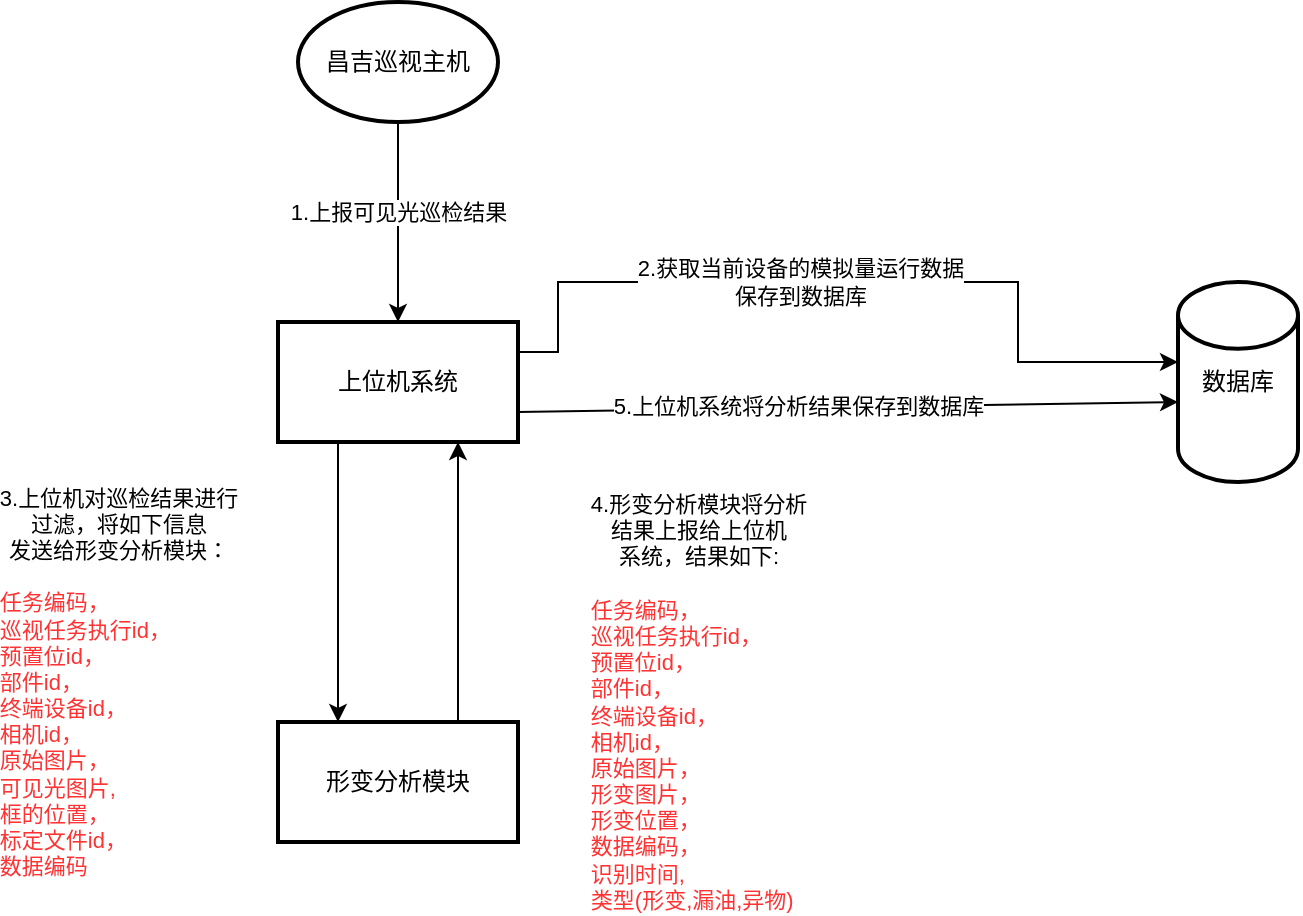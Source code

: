 <mxfile version="17.4.5" type="github">
  <diagram id="UuuZ4-HdQKZMtrYlUDtB" name="Page-1">
    <mxGraphModel dx="951" dy="529" grid="1" gridSize="10" guides="1" tooltips="1" connect="1" arrows="1" fold="1" page="1" pageScale="1" pageWidth="827" pageHeight="1169" math="0" shadow="0">
      <root>
        <mxCell id="0" />
        <mxCell id="1" parent="0" />
        <mxCell id="fGFA6BrNCQIEQ8YfSRlI-1" value="" style="edgeStyle=orthogonalEdgeStyle;rounded=0;orthogonalLoop=1;jettySize=auto;html=1;" parent="1" source="fGFA6BrNCQIEQ8YfSRlI-3" target="fGFA6BrNCQIEQ8YfSRlI-10" edge="1">
          <mxGeometry relative="1" as="geometry" />
        </mxCell>
        <mxCell id="fGFA6BrNCQIEQ8YfSRlI-2" value="1.上报可见光巡检结果" style="edgeLabel;html=1;align=center;verticalAlign=middle;resizable=0;points=[];" parent="fGFA6BrNCQIEQ8YfSRlI-1" vertex="1" connectable="0">
          <mxGeometry x="-0.1" relative="1" as="geometry">
            <mxPoint as="offset" />
          </mxGeometry>
        </mxCell>
        <mxCell id="fGFA6BrNCQIEQ8YfSRlI-3" value="昌吉巡视主机" style="strokeWidth=2;html=1;shape=mxgraph.flowchart.start_1;whiteSpace=wrap;" parent="1" vertex="1">
          <mxGeometry x="230" y="130" width="100" height="60" as="geometry" />
        </mxCell>
        <mxCell id="fGFA6BrNCQIEQ8YfSRlI-4" value="" style="edgeStyle=orthogonalEdgeStyle;rounded=0;orthogonalLoop=1;jettySize=auto;html=1;exitX=0.25;exitY=1;exitDx=0;exitDy=0;entryX=0.25;entryY=0;entryDx=0;entryDy=0;" parent="1" source="fGFA6BrNCQIEQ8YfSRlI-10" target="fGFA6BrNCQIEQ8YfSRlI-13" edge="1">
          <mxGeometry relative="1" as="geometry" />
        </mxCell>
        <mxCell id="fGFA6BrNCQIEQ8YfSRlI-5" value="3.上位机对巡检结果进行&lt;br&gt;过滤，将如下信息&lt;br&gt;发送给形变分析模块：&lt;br&gt;&lt;br&gt;&lt;span style=&quot;color: rgb(255 , 51 , 51)&quot;&gt;&lt;div style=&quot;text-align: left&quot;&gt;任务编码，&lt;/div&gt;&lt;div style=&quot;text-align: left&quot;&gt;巡视任务执行id，&lt;/div&gt;&lt;/span&gt;&lt;span style=&quot;color: rgb(255 , 51 , 51)&quot;&gt;&lt;div style=&quot;text-align: left&quot;&gt;预置位id，&lt;/div&gt;&lt;div style=&quot;text-align: left&quot;&gt;部件id，&lt;/div&gt;&lt;/span&gt;&lt;span style=&quot;color: rgb(255 , 51 , 51)&quot;&gt;&lt;div style=&quot;text-align: left&quot;&gt;终端设备id，&lt;/div&gt;&lt;/span&gt;&lt;span style=&quot;color: rgb(255 , 51 , 51)&quot;&gt;&lt;div style=&quot;text-align: left&quot;&gt;相机id，&lt;/div&gt;&lt;div style=&quot;text-align: left&quot;&gt;原始图片，&lt;/div&gt;&lt;div style=&quot;text-align: left&quot;&gt;可见光图片,&lt;/div&gt;&lt;/span&gt;&lt;span style=&quot;color: rgb(255 , 51 , 51)&quot;&gt;&lt;div style=&quot;text-align: left&quot;&gt;框的位置，&lt;/div&gt;&lt;div style=&quot;text-align: left&quot;&gt;标定文件id，&lt;/div&gt;&lt;/span&gt;&lt;span style=&quot;color: rgb(255 , 51 , 51)&quot;&gt;&lt;div style=&quot;text-align: left&quot;&gt;数据编码&lt;/div&gt;&lt;/span&gt;" style="edgeLabel;html=1;align=center;verticalAlign=middle;resizable=0;points=[];" parent="fGFA6BrNCQIEQ8YfSRlI-4" vertex="1" connectable="0">
          <mxGeometry x="-0.071" relative="1" as="geometry">
            <mxPoint x="-110" y="55" as="offset" />
          </mxGeometry>
        </mxCell>
        <mxCell id="fGFA6BrNCQIEQ8YfSRlI-6" style="edgeStyle=orthogonalEdgeStyle;rounded=0;orthogonalLoop=1;jettySize=auto;html=1;exitX=1;exitY=0.25;exitDx=0;exitDy=0;" parent="1" source="fGFA6BrNCQIEQ8YfSRlI-10" target="fGFA6BrNCQIEQ8YfSRlI-14" edge="1">
          <mxGeometry relative="1" as="geometry">
            <Array as="points">
              <mxPoint x="360" y="305" />
              <mxPoint x="360" y="270" />
              <mxPoint x="590" y="270" />
              <mxPoint x="590" y="310" />
            </Array>
          </mxGeometry>
        </mxCell>
        <mxCell id="fGFA6BrNCQIEQ8YfSRlI-7" value="2.获取当前设备的模拟量运行数据&lt;br&gt;保存到数据库" style="edgeLabel;html=1;align=center;verticalAlign=middle;resizable=0;points=[];" parent="fGFA6BrNCQIEQ8YfSRlI-6" vertex="1" connectable="0">
          <mxGeometry x="-0.074" y="-1" relative="1" as="geometry">
            <mxPoint x="-12" y="-1" as="offset" />
          </mxGeometry>
        </mxCell>
        <mxCell id="fGFA6BrNCQIEQ8YfSRlI-8" style="rounded=0;orthogonalLoop=1;jettySize=auto;html=1;exitX=1;exitY=0.75;exitDx=0;exitDy=0;entryX=0;entryY=0.6;entryDx=0;entryDy=0;entryPerimeter=0;" parent="1" source="fGFA6BrNCQIEQ8YfSRlI-10" target="fGFA6BrNCQIEQ8YfSRlI-14" edge="1">
          <mxGeometry relative="1" as="geometry" />
        </mxCell>
        <mxCell id="fGFA6BrNCQIEQ8YfSRlI-9" value="5.上位机系统将分析结果保存到数据库" style="edgeLabel;html=1;align=center;verticalAlign=middle;resizable=0;points=[];" parent="fGFA6BrNCQIEQ8YfSRlI-8" vertex="1" connectable="0">
          <mxGeometry x="-0.297" y="1" relative="1" as="geometry">
            <mxPoint x="24" as="offset" />
          </mxGeometry>
        </mxCell>
        <mxCell id="fGFA6BrNCQIEQ8YfSRlI-10" value="上位机系统" style="whiteSpace=wrap;html=1;strokeWidth=2;" parent="1" vertex="1">
          <mxGeometry x="220" y="290" width="120" height="60" as="geometry" />
        </mxCell>
        <mxCell id="fGFA6BrNCQIEQ8YfSRlI-11" style="edgeStyle=orthogonalEdgeStyle;rounded=0;orthogonalLoop=1;jettySize=auto;html=1;exitX=0.75;exitY=0;exitDx=0;exitDy=0;entryX=0.75;entryY=1;entryDx=0;entryDy=0;" parent="1" source="fGFA6BrNCQIEQ8YfSRlI-13" target="fGFA6BrNCQIEQ8YfSRlI-10" edge="1">
          <mxGeometry relative="1" as="geometry" />
        </mxCell>
        <mxCell id="fGFA6BrNCQIEQ8YfSRlI-12" value="4.形变分析模块将分析&lt;br&gt;结果上报给上位机&lt;br&gt;系统，结果如下:&lt;br&gt;&lt;br&gt;&lt;span style=&quot;color: rgb(255 , 51 , 51)&quot;&gt;&lt;div style=&quot;text-align: left&quot;&gt;任务编码，&lt;/div&gt;&lt;div style=&quot;text-align: left&quot;&gt;巡视任务执行id，&lt;/div&gt;&lt;/span&gt;&lt;span style=&quot;color: rgb(255 , 51 , 51)&quot;&gt;&lt;div style=&quot;text-align: left&quot;&gt;预置位id，&lt;/div&gt;&lt;div style=&quot;text-align: left&quot;&gt;部件id，&lt;/div&gt;&lt;/span&gt;&lt;span style=&quot;color: rgb(255 , 51 , 51)&quot;&gt;&lt;div style=&quot;text-align: left&quot;&gt;终端设备id，&lt;/div&gt;&lt;/span&gt;&lt;span style=&quot;color: rgb(255 , 51 , 51)&quot;&gt;&lt;div style=&quot;text-align: left&quot;&gt;相机id，&lt;/div&gt;&lt;div style=&quot;text-align: left&quot;&gt;原始图片，&lt;/div&gt;&lt;div style=&quot;text-align: left&quot;&gt;形变图片，&lt;/div&gt;&lt;/span&gt;&lt;span style=&quot;color: rgb(255 , 51 , 51)&quot;&gt;&lt;div style=&quot;text-align: left&quot;&gt;形变位置，&lt;/div&gt;&lt;/span&gt;&lt;span style=&quot;color: rgb(255 , 51 , 51)&quot;&gt;&lt;div style=&quot;text-align: left&quot;&gt;数据编码，&lt;/div&gt;&lt;div style=&quot;text-align: left&quot;&gt;识别时间,&lt;/div&gt;&lt;div style=&quot;text-align: left&quot;&gt;类型(形变,漏油,异物)&lt;/div&gt;&lt;/span&gt;" style="edgeLabel;html=1;align=center;verticalAlign=middle;resizable=0;points=[];" parent="fGFA6BrNCQIEQ8YfSRlI-11" vertex="1" connectable="0">
          <mxGeometry x="0.029" relative="1" as="geometry">
            <mxPoint x="120" y="62" as="offset" />
          </mxGeometry>
        </mxCell>
        <mxCell id="fGFA6BrNCQIEQ8YfSRlI-13" value="形变分析模块" style="whiteSpace=wrap;html=1;strokeWidth=2;" parent="1" vertex="1">
          <mxGeometry x="220" y="490" width="120" height="60" as="geometry" />
        </mxCell>
        <mxCell id="fGFA6BrNCQIEQ8YfSRlI-14" value="数据库" style="strokeWidth=2;html=1;shape=mxgraph.flowchart.database;whiteSpace=wrap;" parent="1" vertex="1">
          <mxGeometry x="670" y="270" width="60" height="100" as="geometry" />
        </mxCell>
      </root>
    </mxGraphModel>
  </diagram>
</mxfile>
